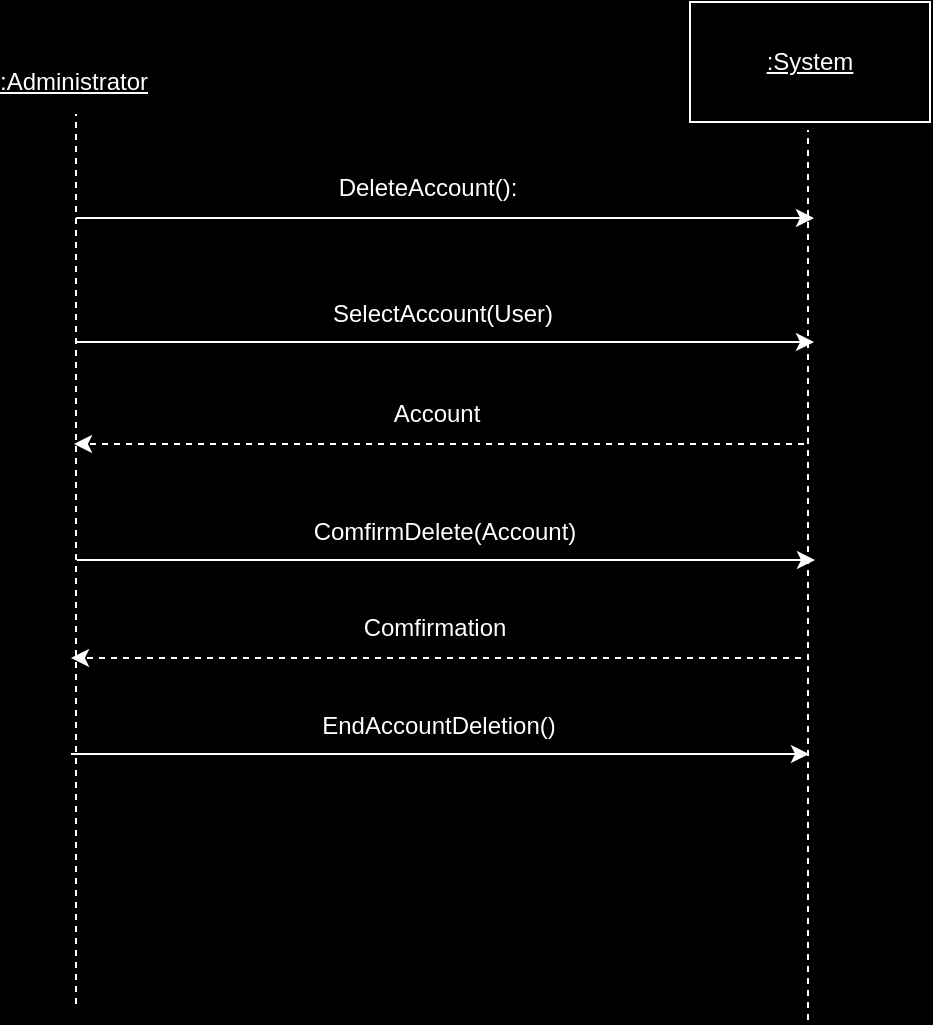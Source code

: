<mxfile version="24.8.0">
  <diagram name="Page-1" id="76YV1oYHXunlK0KvIBvG">
    <mxGraphModel dx="576" dy="791" grid="0" gridSize="10" guides="1" tooltips="1" connect="1" arrows="1" fold="1" page="1" pageScale="1" pageWidth="850" pageHeight="1100" background="#000000" math="0" shadow="0">
      <root>
        <mxCell id="0" />
        <mxCell id="1" parent="0" />
        <mxCell id="9rThWSxRKhjL5xt8Mgi--1" value="" style="endArrow=none;dashed=1;html=1;rounded=0;strokeColor=#FFFFFF;" edge="1" parent="1">
          <mxGeometry width="50" height="50" relative="1" as="geometry">
            <mxPoint x="1067" y="651" as="sourcePoint" />
            <mxPoint x="1067" y="206" as="targetPoint" />
          </mxGeometry>
        </mxCell>
        <mxCell id="9rThWSxRKhjL5xt8Mgi--2" value="" style="endArrow=none;dashed=1;html=1;rounded=0;strokeColor=#FFFFFF;" edge="1" parent="1">
          <mxGeometry width="50" height="50" relative="1" as="geometry">
            <mxPoint x="1433" y="659" as="sourcePoint" />
            <mxPoint x="1433" y="214" as="targetPoint" />
          </mxGeometry>
        </mxCell>
        <mxCell id="9rThWSxRKhjL5xt8Mgi--3" value="&lt;font color=&quot;#ffffff&quot;&gt;&lt;u&gt;:Administrator&lt;/u&gt;&lt;/font&gt;" style="text;html=1;align=center;verticalAlign=middle;whiteSpace=wrap;rounded=0;" vertex="1" parent="1">
          <mxGeometry x="1036" y="175" width="60" height="30" as="geometry" />
        </mxCell>
        <mxCell id="9rThWSxRKhjL5xt8Mgi--4" value="" style="rounded=0;whiteSpace=wrap;html=1;fillColor=#000000;strokeColor=#FFFFFF;" vertex="1" parent="1">
          <mxGeometry x="1374" y="150" width="120" height="60" as="geometry" />
        </mxCell>
        <mxCell id="9rThWSxRKhjL5xt8Mgi--5" value="&lt;font color=&quot;#ffffff&quot;&gt;&lt;u&gt;:System&lt;/u&gt;&lt;/font&gt;" style="text;html=1;align=center;verticalAlign=middle;whiteSpace=wrap;rounded=0;" vertex="1" parent="1">
          <mxGeometry x="1404" y="165" width="60" height="30" as="geometry" />
        </mxCell>
        <mxCell id="9rThWSxRKhjL5xt8Mgi--6" value="" style="endArrow=classic;html=1;rounded=0;strokeColor=#FFFFFF;" edge="1" parent="1">
          <mxGeometry width="50" height="50" relative="1" as="geometry">
            <mxPoint x="1067" y="258" as="sourcePoint" />
            <mxPoint x="1436" y="258" as="targetPoint" />
          </mxGeometry>
        </mxCell>
        <mxCell id="9rThWSxRKhjL5xt8Mgi--7" value="&lt;font color=&quot;#ffffff&quot;&gt;DeleteAccount():&lt;/font&gt;" style="text;html=1;align=center;verticalAlign=middle;whiteSpace=wrap;rounded=0;" vertex="1" parent="1">
          <mxGeometry x="1213" y="228" width="60" height="30" as="geometry" />
        </mxCell>
        <mxCell id="9rThWSxRKhjL5xt8Mgi--8" value="" style="endArrow=classic;html=1;rounded=0;strokeColor=#FFFFFF;" edge="1" parent="1">
          <mxGeometry width="50" height="50" relative="1" as="geometry">
            <mxPoint x="1067" y="320" as="sourcePoint" />
            <mxPoint x="1436" y="320" as="targetPoint" />
          </mxGeometry>
        </mxCell>
        <mxCell id="9rThWSxRKhjL5xt8Mgi--9" value="&lt;font color=&quot;#ffffff&quot;&gt;SelectAccount(User)&lt;/font&gt;" style="text;html=1;align=center;verticalAlign=middle;whiteSpace=wrap;rounded=0;" vertex="1" parent="1">
          <mxGeometry x="1129" y="291" width="243" height="30" as="geometry" />
        </mxCell>
        <mxCell id="9rThWSxRKhjL5xt8Mgi--10" value="" style="endArrow=classic;html=1;rounded=0;strokeColor=#FFFFFF;dashed=1;" edge="1" parent="1">
          <mxGeometry width="50" height="50" relative="1" as="geometry">
            <mxPoint x="1431" y="371" as="sourcePoint" />
            <mxPoint x="1066" y="371" as="targetPoint" />
          </mxGeometry>
        </mxCell>
        <mxCell id="9rThWSxRKhjL5xt8Mgi--11" value="&lt;font style=&quot;background-color: rgb(0, 0, 0);&quot; color=&quot;#ffffff&quot;&gt;Account&lt;/font&gt;" style="text;html=1;align=center;verticalAlign=middle;whiteSpace=wrap;rounded=0;" vertex="1" parent="1">
          <mxGeometry x="1126" y="341" width="243" height="30" as="geometry" />
        </mxCell>
        <mxCell id="9rThWSxRKhjL5xt8Mgi--12" value="" style="endArrow=classic;html=1;rounded=0;strokeColor=#FFFFFF;" edge="1" parent="1">
          <mxGeometry width="50" height="50" relative="1" as="geometry">
            <mxPoint x="1067.5" y="429" as="sourcePoint" />
            <mxPoint x="1436.5" y="429" as="targetPoint" />
          </mxGeometry>
        </mxCell>
        <mxCell id="9rThWSxRKhjL5xt8Mgi--13" value="&lt;font color=&quot;#ffffff&quot;&gt;ComfirmDelete(Account)&lt;/font&gt;" style="text;html=1;align=center;verticalAlign=middle;whiteSpace=wrap;rounded=0;" vertex="1" parent="1">
          <mxGeometry x="1129.5" y="400" width="243" height="30" as="geometry" />
        </mxCell>
        <mxCell id="9rThWSxRKhjL5xt8Mgi--14" value="" style="endArrow=classic;html=1;rounded=0;strokeColor=#FFFFFF;dashed=1;" edge="1" parent="1">
          <mxGeometry width="50" height="50" relative="1" as="geometry">
            <mxPoint x="1429.5" y="478" as="sourcePoint" />
            <mxPoint x="1064.5" y="478" as="targetPoint" />
          </mxGeometry>
        </mxCell>
        <mxCell id="9rThWSxRKhjL5xt8Mgi--15" value="&lt;font style=&quot;background-color: rgb(0, 0, 0);&quot; color=&quot;#ffffff&quot;&gt;Comfirmation&lt;/font&gt;" style="text;html=1;align=center;verticalAlign=middle;whiteSpace=wrap;rounded=0;" vertex="1" parent="1">
          <mxGeometry x="1124.5" y="448" width="243" height="30" as="geometry" />
        </mxCell>
        <mxCell id="9rThWSxRKhjL5xt8Mgi--16" value="" style="endArrow=classic;html=1;rounded=0;strokeColor=#FFFFFF;" edge="1" parent="1">
          <mxGeometry width="50" height="50" relative="1" as="geometry">
            <mxPoint x="1064.5" y="526" as="sourcePoint" />
            <mxPoint x="1433.5" y="526" as="targetPoint" />
          </mxGeometry>
        </mxCell>
        <mxCell id="9rThWSxRKhjL5xt8Mgi--17" value="&lt;font color=&quot;#ffffff&quot;&gt;EndAccountDeletion()&lt;/font&gt;" style="text;html=1;align=center;verticalAlign=middle;whiteSpace=wrap;rounded=0;" vertex="1" parent="1">
          <mxGeometry x="1126.5" y="497" width="243" height="30" as="geometry" />
        </mxCell>
      </root>
    </mxGraphModel>
  </diagram>
</mxfile>
